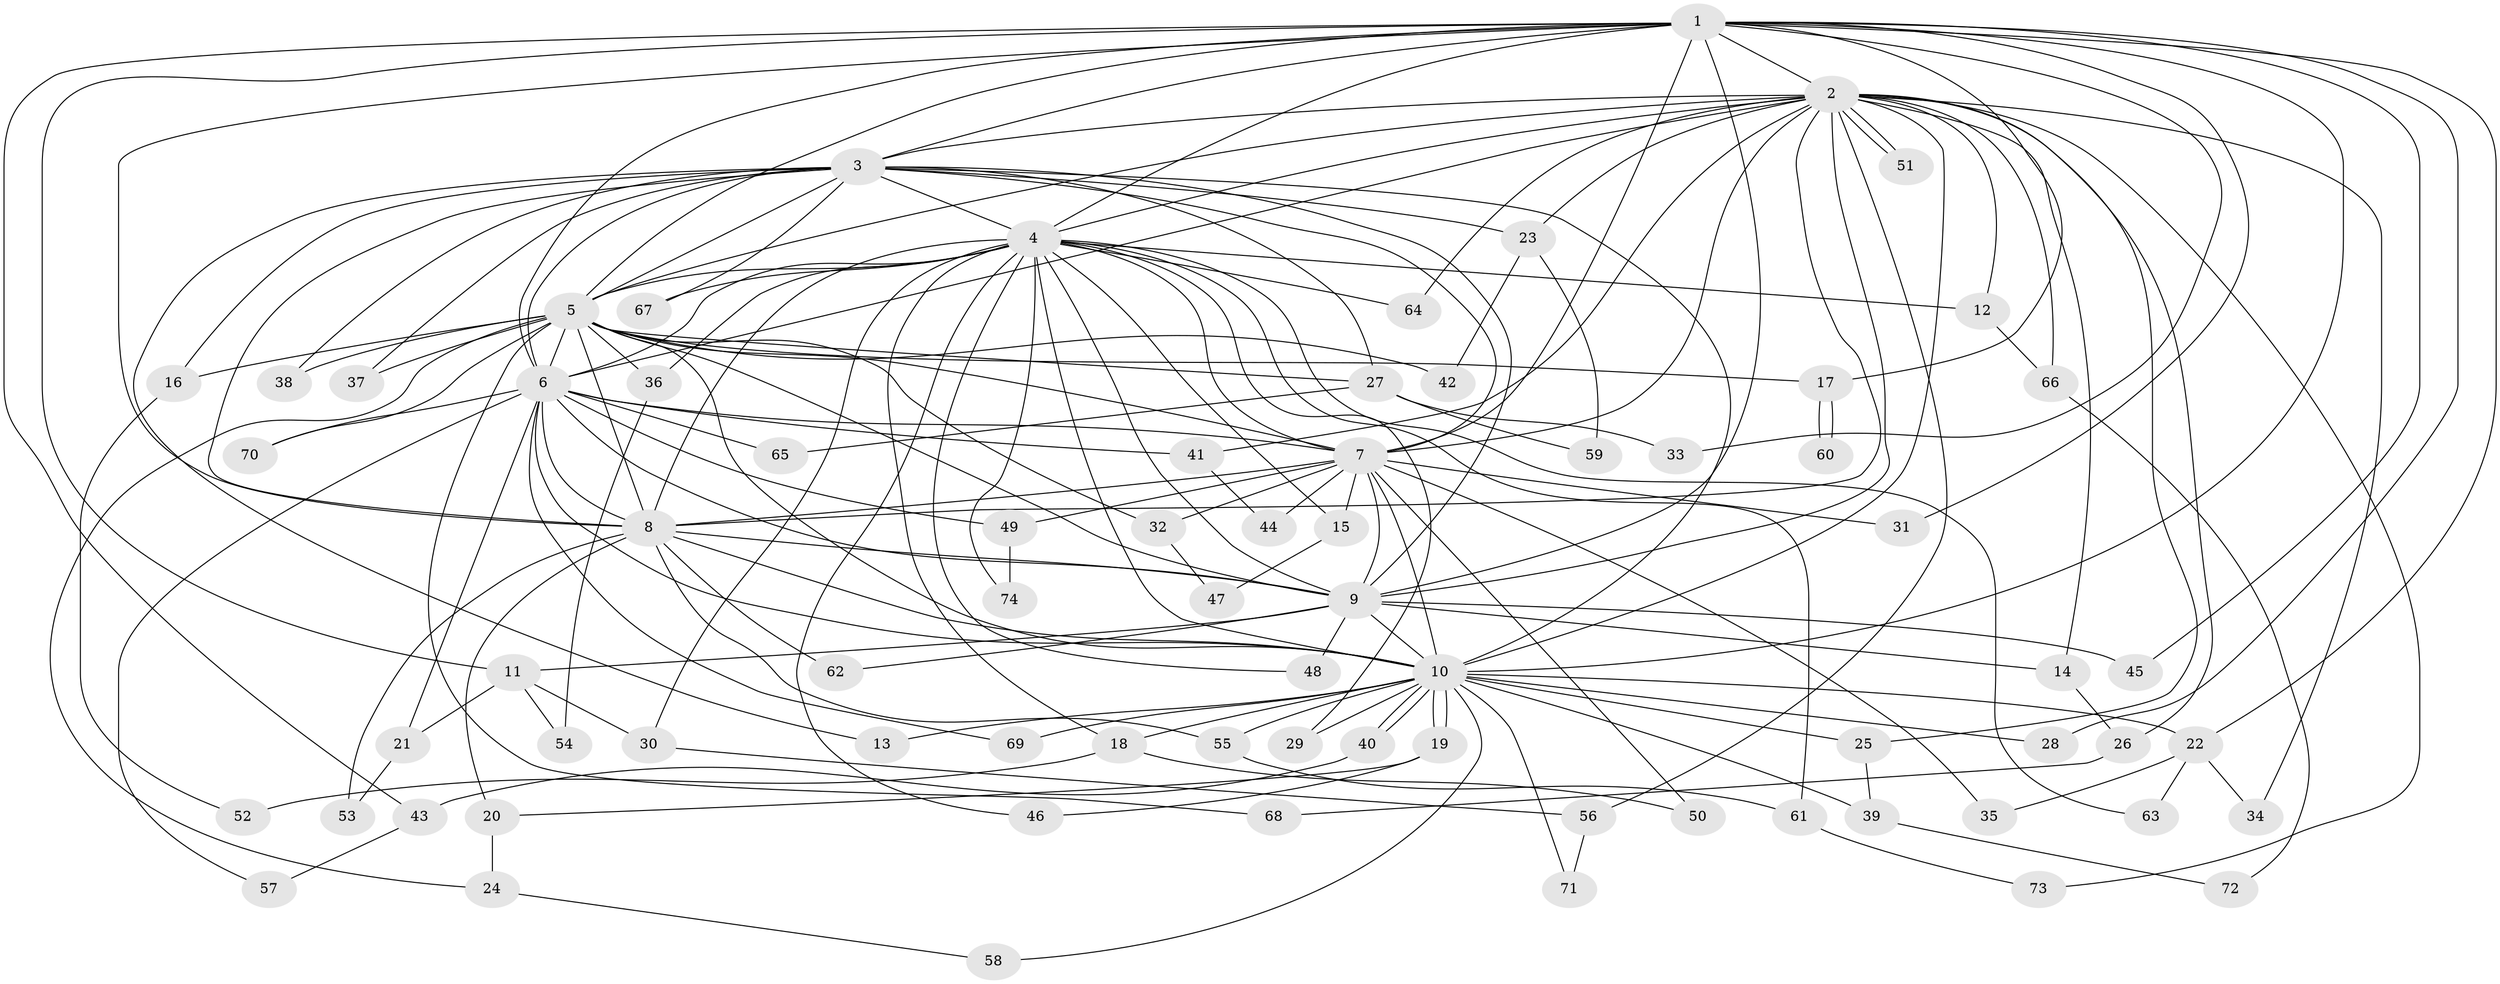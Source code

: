 // coarse degree distribution, {9: 0.022727272727272728, 25: 0.022727272727272728, 1: 0.18181818181818182, 2: 0.5454545454545454, 3: 0.1590909090909091, 4: 0.022727272727272728, 13: 0.022727272727272728, 20: 0.022727272727272728}
// Generated by graph-tools (version 1.1) at 2025/48/03/04/25 21:48:20]
// undirected, 74 vertices, 173 edges
graph export_dot {
graph [start="1"]
  node [color=gray90,style=filled];
  1;
  2;
  3;
  4;
  5;
  6;
  7;
  8;
  9;
  10;
  11;
  12;
  13;
  14;
  15;
  16;
  17;
  18;
  19;
  20;
  21;
  22;
  23;
  24;
  25;
  26;
  27;
  28;
  29;
  30;
  31;
  32;
  33;
  34;
  35;
  36;
  37;
  38;
  39;
  40;
  41;
  42;
  43;
  44;
  45;
  46;
  47;
  48;
  49;
  50;
  51;
  52;
  53;
  54;
  55;
  56;
  57;
  58;
  59;
  60;
  61;
  62;
  63;
  64;
  65;
  66;
  67;
  68;
  69;
  70;
  71;
  72;
  73;
  74;
  1 -- 2;
  1 -- 3;
  1 -- 4;
  1 -- 5;
  1 -- 6;
  1 -- 7;
  1 -- 8;
  1 -- 9;
  1 -- 10;
  1 -- 11;
  1 -- 17;
  1 -- 22;
  1 -- 28;
  1 -- 31;
  1 -- 33;
  1 -- 43;
  1 -- 45;
  2 -- 3;
  2 -- 4;
  2 -- 5;
  2 -- 6;
  2 -- 7;
  2 -- 8;
  2 -- 9;
  2 -- 10;
  2 -- 12;
  2 -- 14;
  2 -- 23;
  2 -- 25;
  2 -- 26;
  2 -- 34;
  2 -- 41;
  2 -- 51;
  2 -- 51;
  2 -- 56;
  2 -- 64;
  2 -- 66;
  2 -- 73;
  3 -- 4;
  3 -- 5;
  3 -- 6;
  3 -- 7;
  3 -- 8;
  3 -- 9;
  3 -- 10;
  3 -- 13;
  3 -- 16;
  3 -- 23;
  3 -- 27;
  3 -- 37;
  3 -- 38;
  3 -- 67;
  4 -- 5;
  4 -- 6;
  4 -- 7;
  4 -- 8;
  4 -- 9;
  4 -- 10;
  4 -- 12;
  4 -- 15;
  4 -- 18;
  4 -- 29;
  4 -- 30;
  4 -- 36;
  4 -- 46;
  4 -- 48;
  4 -- 61;
  4 -- 63;
  4 -- 64;
  4 -- 67;
  4 -- 74;
  5 -- 6;
  5 -- 7;
  5 -- 8;
  5 -- 9;
  5 -- 10;
  5 -- 16;
  5 -- 17;
  5 -- 24;
  5 -- 27;
  5 -- 32;
  5 -- 36;
  5 -- 37;
  5 -- 38;
  5 -- 42;
  5 -- 68;
  5 -- 70;
  6 -- 7;
  6 -- 8;
  6 -- 9;
  6 -- 10;
  6 -- 21;
  6 -- 41;
  6 -- 49;
  6 -- 57;
  6 -- 65;
  6 -- 69;
  6 -- 70;
  7 -- 8;
  7 -- 9;
  7 -- 10;
  7 -- 15;
  7 -- 31;
  7 -- 32;
  7 -- 35;
  7 -- 44;
  7 -- 49;
  7 -- 50;
  8 -- 9;
  8 -- 10;
  8 -- 20;
  8 -- 53;
  8 -- 55;
  8 -- 62;
  9 -- 10;
  9 -- 11;
  9 -- 14;
  9 -- 45;
  9 -- 48;
  9 -- 62;
  10 -- 13;
  10 -- 18;
  10 -- 19;
  10 -- 19;
  10 -- 22;
  10 -- 25;
  10 -- 28;
  10 -- 29;
  10 -- 39;
  10 -- 40;
  10 -- 40;
  10 -- 55;
  10 -- 58;
  10 -- 69;
  10 -- 71;
  11 -- 21;
  11 -- 30;
  11 -- 54;
  12 -- 66;
  14 -- 26;
  15 -- 47;
  16 -- 52;
  17 -- 60;
  17 -- 60;
  18 -- 50;
  18 -- 52;
  19 -- 20;
  19 -- 46;
  20 -- 24;
  21 -- 53;
  22 -- 34;
  22 -- 35;
  22 -- 63;
  23 -- 42;
  23 -- 59;
  24 -- 58;
  25 -- 39;
  26 -- 68;
  27 -- 33;
  27 -- 59;
  27 -- 65;
  30 -- 56;
  32 -- 47;
  36 -- 54;
  39 -- 72;
  40 -- 43;
  41 -- 44;
  43 -- 57;
  49 -- 74;
  55 -- 61;
  56 -- 71;
  61 -- 73;
  66 -- 72;
}
